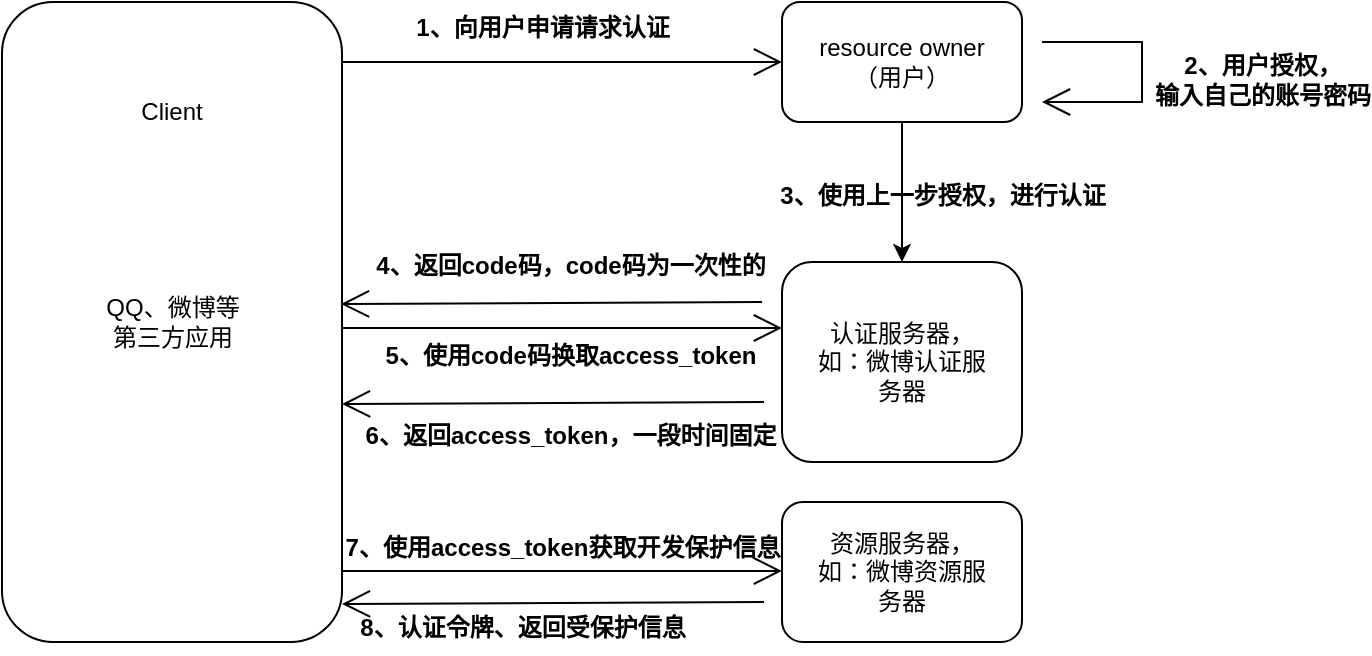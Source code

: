 <mxfile version="21.6.5" type="github">
  <diagram name="第 1 页" id="G1bPKqdCQX2BeVG_SRB8">
    <mxGraphModel dx="949" dy="513" grid="1" gridSize="10" guides="1" tooltips="1" connect="1" arrows="1" fold="1" page="1" pageScale="1" pageWidth="827" pageHeight="1169" math="0" shadow="0">
      <root>
        <mxCell id="0" />
        <mxCell id="1" parent="0" />
        <mxCell id="bjqUNgD-C-62nrWt6win-1" value="" style="rounded=1;whiteSpace=wrap;html=1;" vertex="1" parent="1">
          <mxGeometry x="170" y="130" width="170" height="320" as="geometry" />
        </mxCell>
        <mxCell id="bjqUNgD-C-62nrWt6win-2" value="Client" style="text;html=1;strokeColor=none;fillColor=none;align=center;verticalAlign=middle;whiteSpace=wrap;rounded=0;" vertex="1" parent="1">
          <mxGeometry x="225" y="170" width="60" height="30" as="geometry" />
        </mxCell>
        <mxCell id="bjqUNgD-C-62nrWt6win-3" value="QQ、微博等第三方应用" style="text;html=1;strokeColor=none;fillColor=none;align=center;verticalAlign=middle;whiteSpace=wrap;rounded=0;" vertex="1" parent="1">
          <mxGeometry x="217.5" y="275" width="75" height="30" as="geometry" />
        </mxCell>
        <mxCell id="bjqUNgD-C-62nrWt6win-14" style="edgeStyle=orthogonalEdgeStyle;rounded=0;orthogonalLoop=1;jettySize=auto;html=1;exitX=0.5;exitY=1;exitDx=0;exitDy=0;entryX=0.5;entryY=0;entryDx=0;entryDy=0;" edge="1" parent="1" source="bjqUNgD-C-62nrWt6win-4" target="bjqUNgD-C-62nrWt6win-6">
          <mxGeometry relative="1" as="geometry" />
        </mxCell>
        <mxCell id="bjqUNgD-C-62nrWt6win-4" value="" style="rounded=1;whiteSpace=wrap;html=1;" vertex="1" parent="1">
          <mxGeometry x="560" y="130" width="120" height="60" as="geometry" />
        </mxCell>
        <mxCell id="bjqUNgD-C-62nrWt6win-5" value="resource owner（用户）" style="text;html=1;strokeColor=none;fillColor=none;align=center;verticalAlign=middle;whiteSpace=wrap;rounded=0;" vertex="1" parent="1">
          <mxGeometry x="575" y="145" width="90" height="30" as="geometry" />
        </mxCell>
        <mxCell id="bjqUNgD-C-62nrWt6win-6" value="" style="rounded=1;whiteSpace=wrap;html=1;" vertex="1" parent="1">
          <mxGeometry x="560" y="260" width="120" height="100" as="geometry" />
        </mxCell>
        <mxCell id="bjqUNgD-C-62nrWt6win-7" value="认证服务器，如：微博认证服务器" style="text;html=1;strokeColor=none;fillColor=none;align=center;verticalAlign=middle;whiteSpace=wrap;rounded=0;" vertex="1" parent="1">
          <mxGeometry x="575" y="295" width="90" height="30" as="geometry" />
        </mxCell>
        <mxCell id="bjqUNgD-C-62nrWt6win-8" value="" style="rounded=1;whiteSpace=wrap;html=1;" vertex="1" parent="1">
          <mxGeometry x="560" y="380" width="120" height="70" as="geometry" />
        </mxCell>
        <mxCell id="bjqUNgD-C-62nrWt6win-9" value="资源服务器，如：微博资源服务器" style="text;html=1;strokeColor=none;fillColor=none;align=center;verticalAlign=middle;whiteSpace=wrap;rounded=0;" vertex="1" parent="1">
          <mxGeometry x="575" y="400" width="90" height="30" as="geometry" />
        </mxCell>
        <mxCell id="bjqUNgD-C-62nrWt6win-10" value="" style="endArrow=open;endFill=1;endSize=12;html=1;rounded=0;entryX=0;entryY=0.5;entryDx=0;entryDy=0;" edge="1" parent="1" target="bjqUNgD-C-62nrWt6win-4">
          <mxGeometry width="160" relative="1" as="geometry">
            <mxPoint x="340" y="160" as="sourcePoint" />
            <mxPoint x="500" y="160" as="targetPoint" />
          </mxGeometry>
        </mxCell>
        <mxCell id="bjqUNgD-C-62nrWt6win-11" value="1、向用户申请请求认证" style="text;align=center;fontStyle=1;verticalAlign=middle;spacingLeft=3;spacingRight=3;strokeColor=none;rotatable=0;points=[[0,0.5],[1,0.5]];portConstraint=eastwest;html=1;" vertex="1" parent="1">
          <mxGeometry x="400" y="130" width="80" height="26" as="geometry" />
        </mxCell>
        <mxCell id="bjqUNgD-C-62nrWt6win-12" value="" style="endArrow=open;endFill=1;endSize=12;html=1;rounded=0;" edge="1" parent="1">
          <mxGeometry width="160" relative="1" as="geometry">
            <mxPoint x="690" y="150" as="sourcePoint" />
            <mxPoint x="690" y="180" as="targetPoint" />
            <Array as="points">
              <mxPoint x="740" y="150" />
              <mxPoint x="740" y="180" />
            </Array>
          </mxGeometry>
        </mxCell>
        <mxCell id="bjqUNgD-C-62nrWt6win-13" value="2、用户授权，&lt;br&gt;输入自己的账号密码" style="text;align=center;fontStyle=1;verticalAlign=middle;spacingLeft=3;spacingRight=3;strokeColor=none;rotatable=0;points=[[0,0.5],[1,0.5]];portConstraint=eastwest;html=1;" vertex="1" parent="1">
          <mxGeometry x="760" y="156" width="80" height="26" as="geometry" />
        </mxCell>
        <mxCell id="bjqUNgD-C-62nrWt6win-15" value="3、使用上一步授权，进行认证" style="text;align=center;fontStyle=1;verticalAlign=middle;spacingLeft=3;spacingRight=3;strokeColor=none;rotatable=0;points=[[0,0.5],[1,0.5]];portConstraint=eastwest;html=1;" vertex="1" parent="1">
          <mxGeometry x="600" y="214" width="80" height="26" as="geometry" />
        </mxCell>
        <mxCell id="bjqUNgD-C-62nrWt6win-18" value="4、返回code码，code码为一次性的" style="text;align=center;fontStyle=1;verticalAlign=middle;spacingLeft=3;spacingRight=3;strokeColor=none;rotatable=0;points=[[0,0.5],[1,0.5]];portConstraint=eastwest;html=1;" vertex="1" parent="1">
          <mxGeometry x="414" y="249" width="80" height="26" as="geometry" />
        </mxCell>
        <mxCell id="bjqUNgD-C-62nrWt6win-19" value="" style="endArrow=open;endFill=1;endSize=12;html=1;rounded=0;entryX=0.997;entryY=0.472;entryDx=0;entryDy=0;entryPerimeter=0;" edge="1" parent="1" target="bjqUNgD-C-62nrWt6win-1">
          <mxGeometry width="160" relative="1" as="geometry">
            <mxPoint x="550" y="280" as="sourcePoint" />
            <mxPoint x="710" y="280" as="targetPoint" />
          </mxGeometry>
        </mxCell>
        <mxCell id="bjqUNgD-C-62nrWt6win-22" value="5、使用code码换取access_token" style="text;align=center;fontStyle=1;verticalAlign=middle;spacingLeft=3;spacingRight=3;strokeColor=none;rotatable=0;points=[[0,0.5],[1,0.5]];portConstraint=eastwest;html=1;" vertex="1" parent="1">
          <mxGeometry x="413.5" y="294" width="80" height="26" as="geometry" />
        </mxCell>
        <mxCell id="bjqUNgD-C-62nrWt6win-23" value="" style="endArrow=open;endFill=1;endSize=12;html=1;rounded=0;entryX=0;entryY=0.5;entryDx=0;entryDy=0;" edge="1" parent="1">
          <mxGeometry width="160" relative="1" as="geometry">
            <mxPoint x="340" y="293" as="sourcePoint" />
            <mxPoint x="560" y="293" as="targetPoint" />
          </mxGeometry>
        </mxCell>
        <mxCell id="bjqUNgD-C-62nrWt6win-24" value="" style="endArrow=open;endFill=1;endSize=12;html=1;rounded=0;entryX=0.997;entryY=0.472;entryDx=0;entryDy=0;entryPerimeter=0;" edge="1" parent="1">
          <mxGeometry width="160" relative="1" as="geometry">
            <mxPoint x="551" y="330" as="sourcePoint" />
            <mxPoint x="340" y="331" as="targetPoint" />
          </mxGeometry>
        </mxCell>
        <mxCell id="bjqUNgD-C-62nrWt6win-27" value="6、返回access_token，一段时间固定" style="text;align=center;fontStyle=1;verticalAlign=middle;spacingLeft=3;spacingRight=3;strokeColor=none;rotatable=0;points=[[0,0.5],[1,0.5]];portConstraint=eastwest;html=1;" vertex="1" parent="1">
          <mxGeometry x="414" y="334" width="80" height="26" as="geometry" />
        </mxCell>
        <mxCell id="bjqUNgD-C-62nrWt6win-29" value="" style="endArrow=open;endFill=1;endSize=12;html=1;rounded=0;entryX=0.997;entryY=0.472;entryDx=0;entryDy=0;entryPerimeter=0;" edge="1" parent="1">
          <mxGeometry width="160" relative="1" as="geometry">
            <mxPoint x="551" y="430" as="sourcePoint" />
            <mxPoint x="340" y="431" as="targetPoint" />
          </mxGeometry>
        </mxCell>
        <mxCell id="bjqUNgD-C-62nrWt6win-30" value="" style="endArrow=open;endFill=1;endSize=12;html=1;rounded=0;entryX=0;entryY=0.5;entryDx=0;entryDy=0;" edge="1" parent="1">
          <mxGeometry width="160" relative="1" as="geometry">
            <mxPoint x="340" y="414.5" as="sourcePoint" />
            <mxPoint x="560" y="414.5" as="targetPoint" />
          </mxGeometry>
        </mxCell>
        <mxCell id="bjqUNgD-C-62nrWt6win-31" value="7、使用access_token获取开发保护信息" style="text;align=center;fontStyle=1;verticalAlign=middle;spacingLeft=3;spacingRight=3;strokeColor=none;rotatable=0;points=[[0,0.5],[1,0.5]];portConstraint=eastwest;html=1;" vertex="1" parent="1">
          <mxGeometry x="410" y="390" width="80" height="26" as="geometry" />
        </mxCell>
        <mxCell id="bjqUNgD-C-62nrWt6win-32" value="8、认证令牌、返回受保护信息" style="text;align=center;fontStyle=1;verticalAlign=middle;spacingLeft=3;spacingRight=3;strokeColor=none;rotatable=0;points=[[0,0.5],[1,0.5]];portConstraint=eastwest;html=1;" vertex="1" parent="1">
          <mxGeometry x="390" y="430" width="80" height="26" as="geometry" />
        </mxCell>
      </root>
    </mxGraphModel>
  </diagram>
</mxfile>
